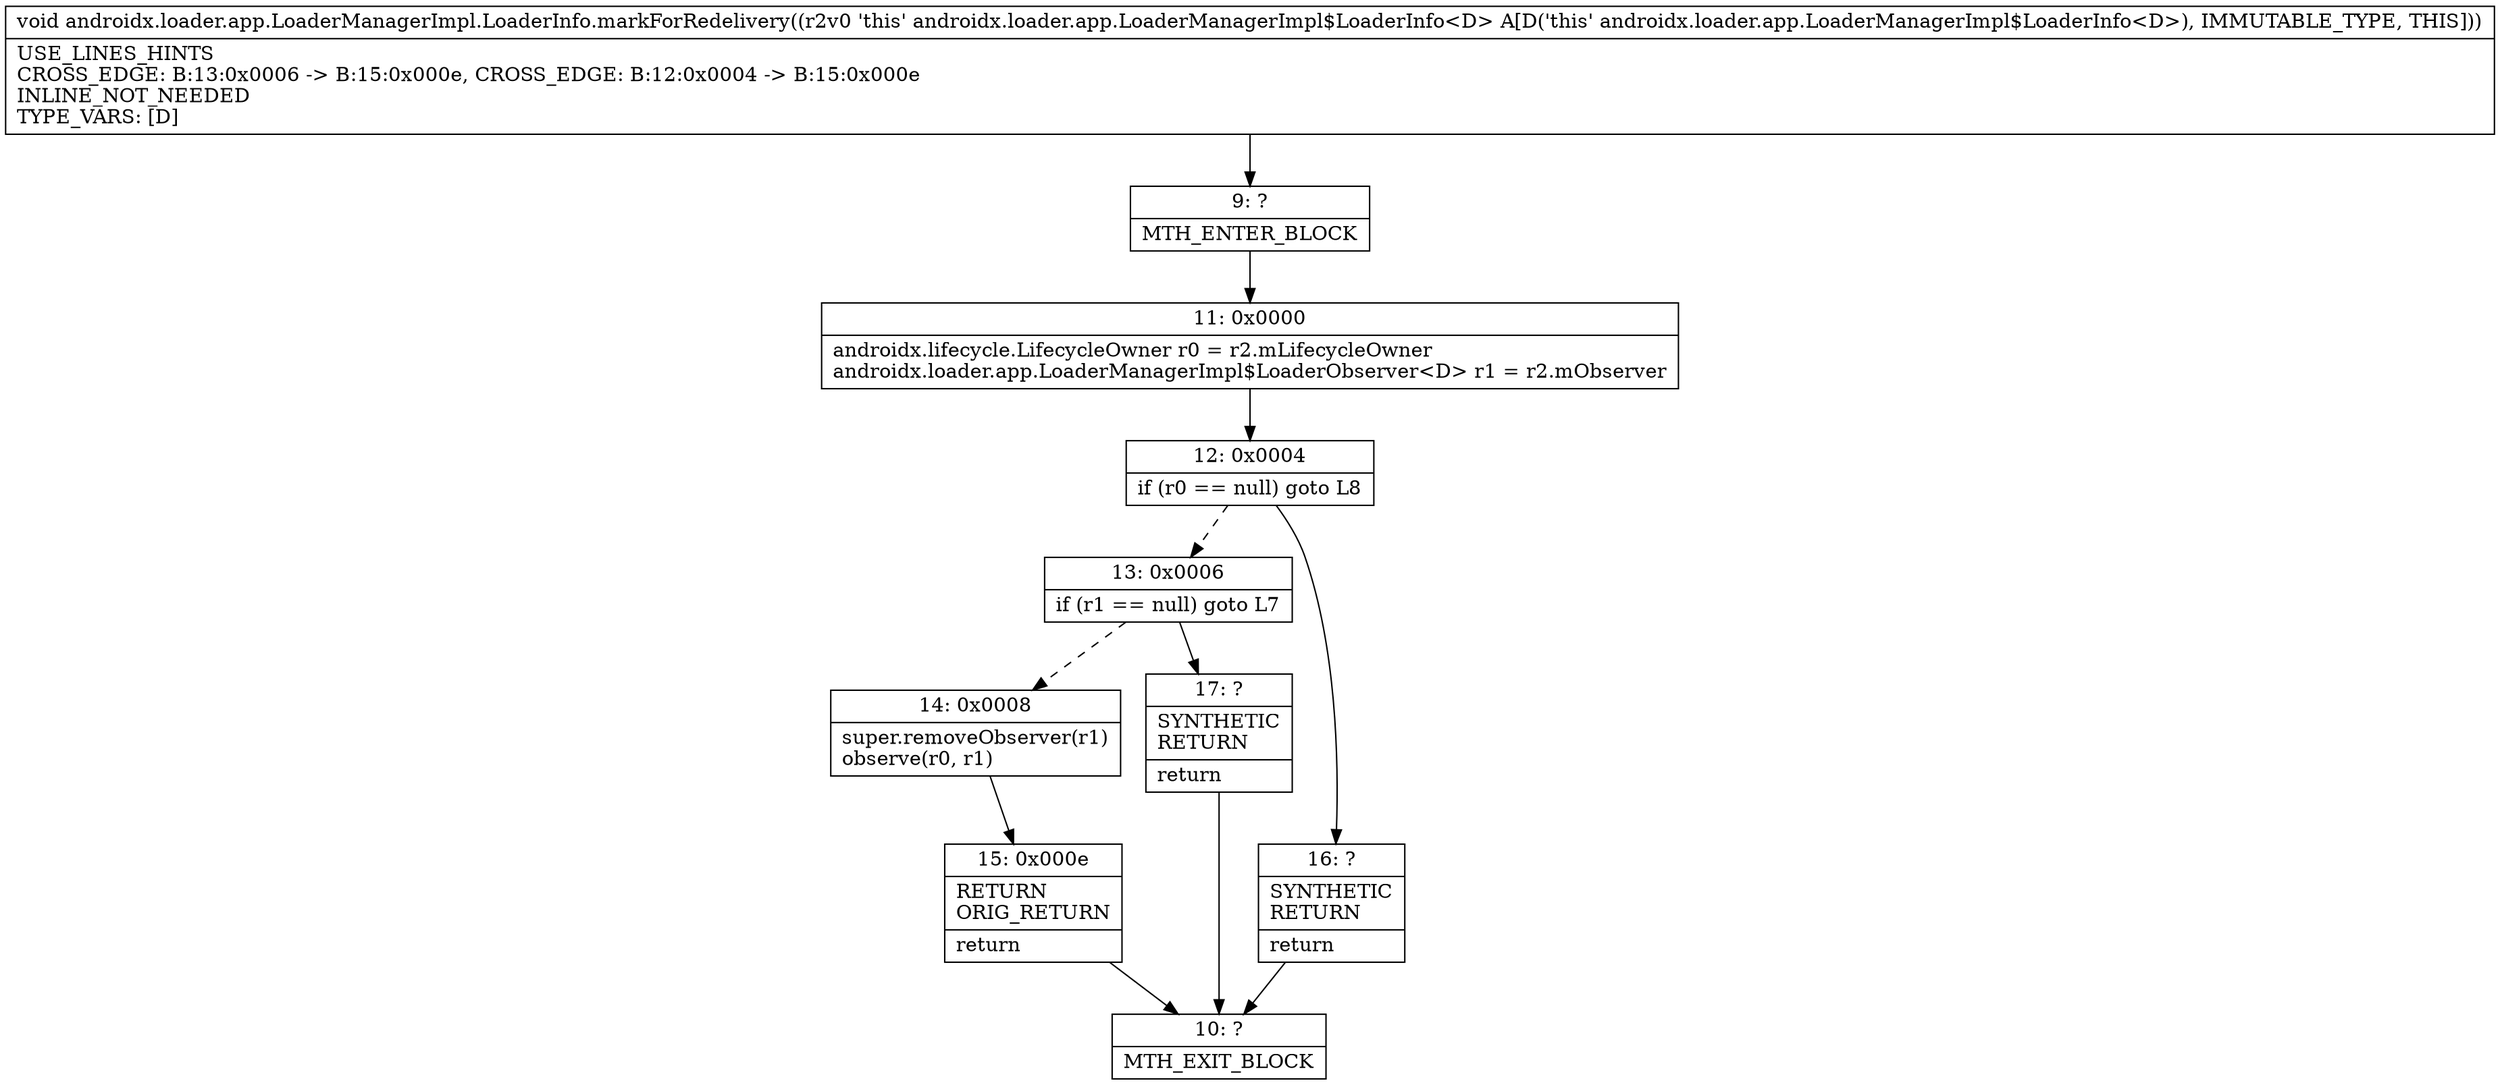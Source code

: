 digraph "CFG forandroidx.loader.app.LoaderManagerImpl.LoaderInfo.markForRedelivery()V" {
Node_9 [shape=record,label="{9\:\ ?|MTH_ENTER_BLOCK\l}"];
Node_11 [shape=record,label="{11\:\ 0x0000|androidx.lifecycle.LifecycleOwner r0 = r2.mLifecycleOwner\landroidx.loader.app.LoaderManagerImpl$LoaderObserver\<D\> r1 = r2.mObserver\l}"];
Node_12 [shape=record,label="{12\:\ 0x0004|if (r0 == null) goto L8\l}"];
Node_13 [shape=record,label="{13\:\ 0x0006|if (r1 == null) goto L7\l}"];
Node_14 [shape=record,label="{14\:\ 0x0008|super.removeObserver(r1)\lobserve(r0, r1)\l}"];
Node_15 [shape=record,label="{15\:\ 0x000e|RETURN\lORIG_RETURN\l|return\l}"];
Node_10 [shape=record,label="{10\:\ ?|MTH_EXIT_BLOCK\l}"];
Node_17 [shape=record,label="{17\:\ ?|SYNTHETIC\lRETURN\l|return\l}"];
Node_16 [shape=record,label="{16\:\ ?|SYNTHETIC\lRETURN\l|return\l}"];
MethodNode[shape=record,label="{void androidx.loader.app.LoaderManagerImpl.LoaderInfo.markForRedelivery((r2v0 'this' androidx.loader.app.LoaderManagerImpl$LoaderInfo\<D\> A[D('this' androidx.loader.app.LoaderManagerImpl$LoaderInfo\<D\>), IMMUTABLE_TYPE, THIS]))  | USE_LINES_HINTS\lCROSS_EDGE: B:13:0x0006 \-\> B:15:0x000e, CROSS_EDGE: B:12:0x0004 \-\> B:15:0x000e\lINLINE_NOT_NEEDED\lTYPE_VARS: [D]\l}"];
MethodNode -> Node_9;Node_9 -> Node_11;
Node_11 -> Node_12;
Node_12 -> Node_13[style=dashed];
Node_12 -> Node_16;
Node_13 -> Node_14[style=dashed];
Node_13 -> Node_17;
Node_14 -> Node_15;
Node_15 -> Node_10;
Node_17 -> Node_10;
Node_16 -> Node_10;
}

